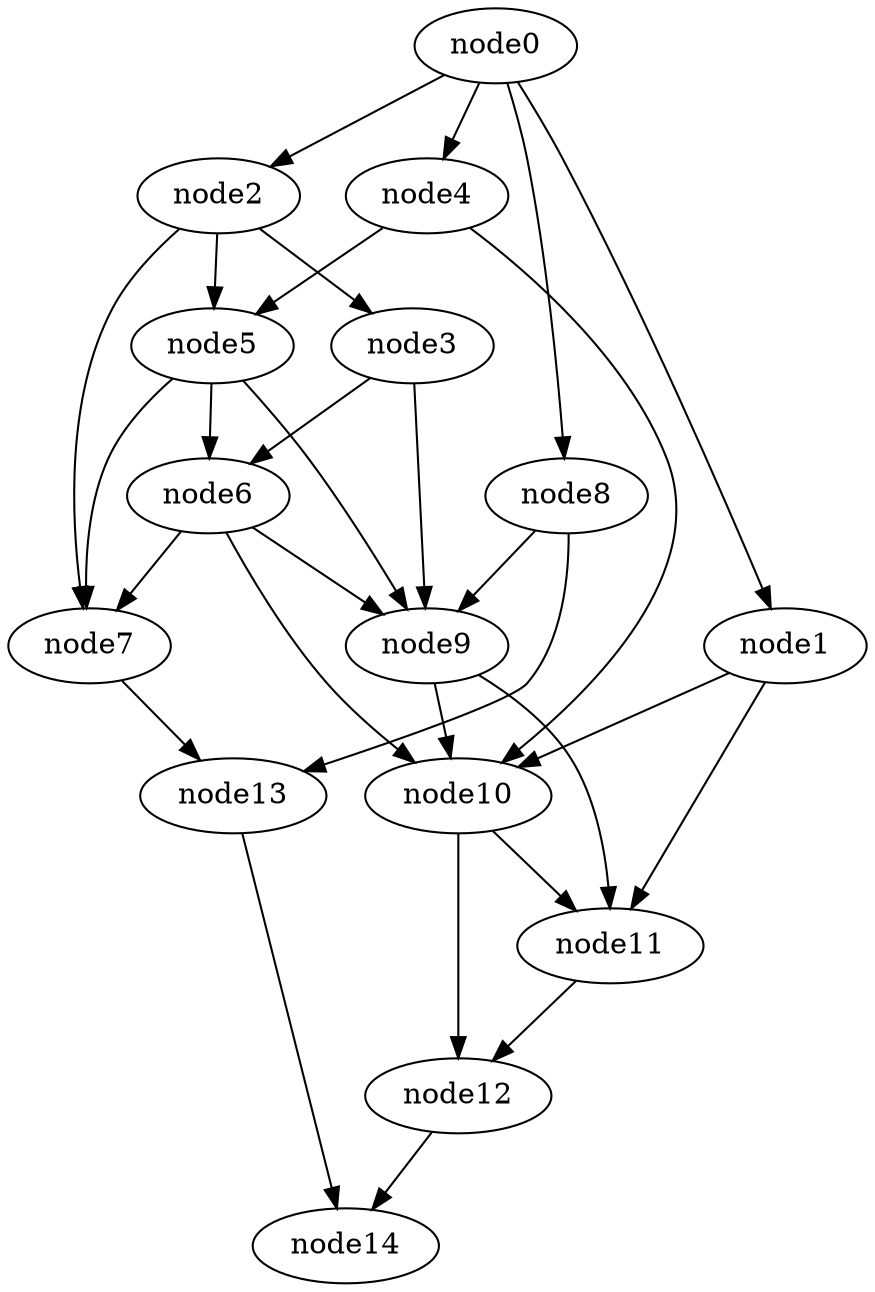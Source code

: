 digraph g{
	node14
	node13 -> node14
	node12 -> node14
	node11 -> node12
	node10 -> node12
	node10 -> node11
	node9 -> node11
	node9 -> node10
	node8 -> node13
	node8 -> node9
	node7 -> node13
	node6 -> node10
	node6 -> node9
	node6 -> node7
	node5 -> node9
	node5 -> node7
	node5 -> node6
	node4 -> node10
	node4 -> node5
	node3 -> node9
	node3 -> node6
	node2 -> node7
	node2 -> node5
	node2 -> node3
	node1 -> node11
	node1 -> node10
	node0 -> node8
	node0 -> node4
	node0 -> node2
	node0 -> node1
}
